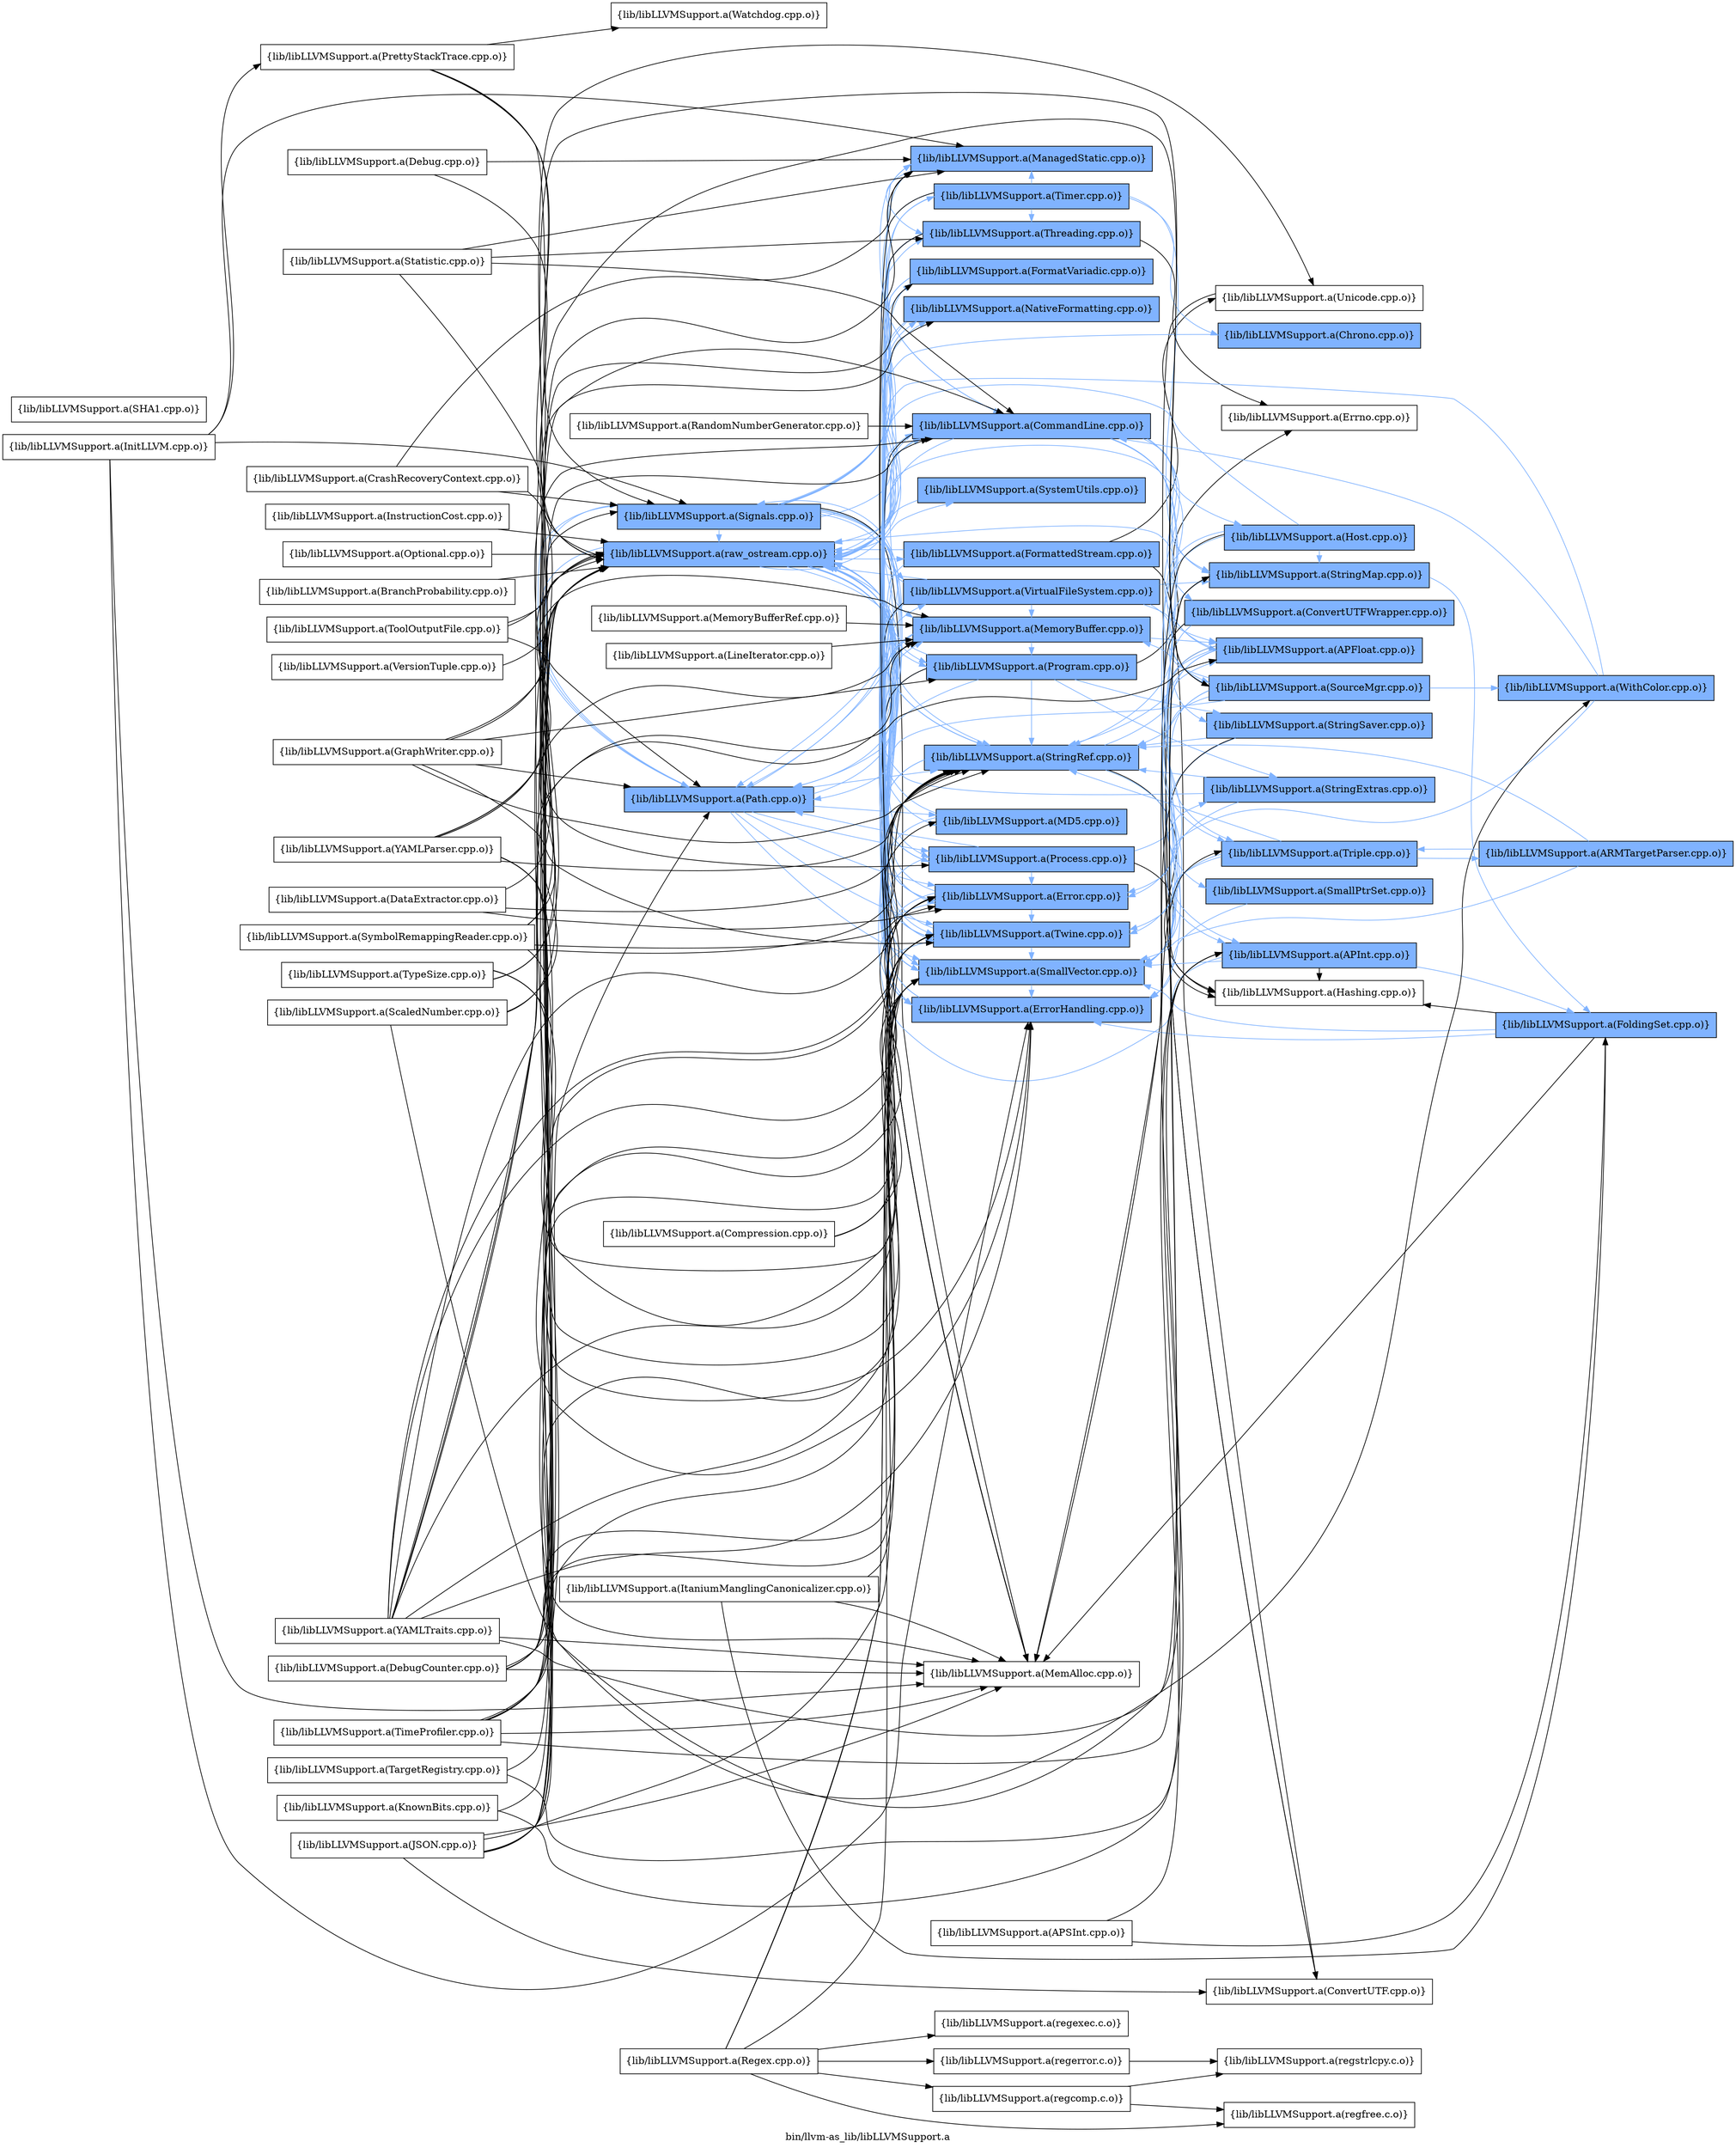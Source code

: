 digraph "bin/llvm-as_lib/libLLVMSupport.a" {
	label="bin/llvm-as_lib/libLLVMSupport.a";
	rankdir=LR;
	{ rank=same; Node0x55ff52285d58;  }
	{ rank=same; Node0x55ff52288a58; Node0x55ff522891d8; Node0x55ff52288d78;  }
	{ rank=same; Node0x55ff52287d88; Node0x55ff52281578; Node0x55ff52282298; Node0x55ff5228b168; Node0x55ff5228a4e8; Node0x55ff52289db8; Node0x55ff52289688; Node0x55ff522895e8; Node0x55ff52286348; Node0x55ff52289548; Node0x55ff52282b58; Node0x55ff52286a78; Node0x55ff52289098; Node0x55ff52286fc8; Node0x55ff522844a8; Node0x55ff52284548; Node0x55ff52289f98; Node0x55ff5228ab78; Node0x55ff522812f8;  }
	{ rank=same; Node0x55ff52286398; Node0x55ff52283788; Node0x55ff52289868; Node0x55ff5228ac18; Node0x55ff5228a588; Node0x55ff52289278; Node0x55ff52286a28; Node0x55ff52289d18; Node0x55ff5228b208; Node0x55ff522867a8; Node0x55ff52284c78; Node0x55ff52285678; Node0x55ff52282b08; Node0x55ff522836e8; Node0x55ff52289188;  }
	{ rank=same; Node0x55ff52285d58;  }
	{ rank=same; Node0x55ff52288a58; Node0x55ff522891d8; Node0x55ff52288d78;  }
	{ rank=same; Node0x55ff52287d88; Node0x55ff52281578; Node0x55ff52282298; Node0x55ff5228b168; Node0x55ff5228a4e8; Node0x55ff52289db8; Node0x55ff52289688; Node0x55ff522895e8; Node0x55ff52286348; Node0x55ff52289548; Node0x55ff52282b58; Node0x55ff52286a78; Node0x55ff52289098; Node0x55ff52286fc8; Node0x55ff522844a8; Node0x55ff52284548; Node0x55ff52289f98; Node0x55ff5228ab78; Node0x55ff522812f8;  }
	{ rank=same; Node0x55ff52286398; Node0x55ff52283788; Node0x55ff52289868; Node0x55ff5228ac18; Node0x55ff5228a588; Node0x55ff52289278; Node0x55ff52286a28; Node0x55ff52289d18; Node0x55ff5228b208; Node0x55ff522867a8; Node0x55ff52284c78; Node0x55ff52285678; Node0x55ff52282b08; Node0x55ff522836e8; Node0x55ff52289188;  }

	Node0x55ff52285d58 [shape=record,shape=box,group=0,label="{lib/libLLVMSupport.a(ToolOutputFile.cpp.o)}"];
	Node0x55ff52285d58 -> Node0x55ff52288a58;
	Node0x55ff52285d58 -> Node0x55ff522891d8;
	Node0x55ff52285d58 -> Node0x55ff52288d78;
	Node0x55ff52284548 [shape=record,shape=box,group=1,style=filled,fillcolor="0.600000 0.5 1",label="{lib/libLLVMSupport.a(CommandLine.cpp.o)}"];
	Node0x55ff52284548 -> Node0x55ff52285678[color="0.600000 0.5 1"];
	Node0x55ff52284548 -> Node0x55ff52287d88[color="0.600000 0.5 1"];
	Node0x55ff52284548 -> Node0x55ff52286a78[color="0.600000 0.5 1"];
	Node0x55ff52284548 -> Node0x55ff52286a28[color="0.600000 0.5 1"];
	Node0x55ff52284548 -> Node0x55ff52282b08[color="0.600000 0.5 1"];
	Node0x55ff52284548 -> Node0x55ff52281578[color="0.600000 0.5 1"];
	Node0x55ff52284548 -> Node0x55ff52282298[color="0.600000 0.5 1"];
	Node0x55ff52284548 -> Node0x55ff52289f98[color="0.600000 0.5 1"];
	Node0x55ff52284548 -> Node0x55ff5228ab78;
	Node0x55ff52284548 -> Node0x55ff522836e8[color="0.600000 0.5 1"];
	Node0x55ff52284548 -> Node0x55ff522895e8[color="0.600000 0.5 1"];
	Node0x55ff52284548 -> Node0x55ff5228b208[color="0.600000 0.5 1"];
	Node0x55ff52284548 -> Node0x55ff5228a588[color="0.600000 0.5 1"];
	Node0x55ff52284548 -> Node0x55ff52286fc8[color="0.600000 0.5 1"];
	Node0x55ff52284548 -> Node0x55ff52288a58[color="0.600000 0.5 1"];
	Node0x55ff52284548 -> Node0x55ff52289188[color="0.600000 0.5 1"];
	Node0x55ff52284548 -> Node0x55ff522891d8[color="0.600000 0.5 1"];
	Node0x55ff52284548 -> Node0x55ff52289548[color="0.600000 0.5 1"];
	Node0x55ff52287068 [shape=record,shape=box,group=0,label="{lib/libLLVMSupport.a(InitLLVM.cpp.o)}"];
	Node0x55ff52287068 -> Node0x55ff52282298;
	Node0x55ff52287068 -> Node0x55ff52289f98;
	Node0x55ff52287068 -> Node0x55ff5228ab78;
	Node0x55ff52287068 -> Node0x55ff52283738;
	Node0x55ff52287068 -> Node0x55ff52288d78;
	Node0x55ff52289f98 [shape=record,shape=box,group=1,style=filled,fillcolor="0.600000 0.5 1",label="{lib/libLLVMSupport.a(ManagedStatic.cpp.o)}"];
	Node0x55ff52289f98 -> Node0x55ff522812f8[color="0.600000 0.5 1"];
	Node0x55ff5228ab78 [shape=record,shape=box,group=0,label="{lib/libLLVMSupport.a(MemAlloc.cpp.o)}"];
	Node0x55ff52289d18 [shape=record,shape=box,group=1,style=filled,fillcolor="0.600000 0.5 1",label="{lib/libLLVMSupport.a(SourceMgr.cpp.o)}"];
	Node0x55ff52289d18 -> Node0x55ff52287d88[color="0.600000 0.5 1"];
	Node0x55ff52289d18 -> Node0x55ff52287298[color="0.600000 0.5 1"];
	Node0x55ff52289d18 -> Node0x55ff52289098[color="0.600000 0.5 1"];
	Node0x55ff52289d18 -> Node0x55ff522895e8[color="0.600000 0.5 1"];
	Node0x55ff52289d18 -> Node0x55ff52286fc8[color="0.600000 0.5 1"];
	Node0x55ff52289d18 -> Node0x55ff52288a58[color="0.600000 0.5 1"];
	Node0x55ff52289d18 -> Node0x55ff522891d8[color="0.600000 0.5 1"];
	Node0x55ff52286348 [shape=record,shape=box,group=1,style=filled,fillcolor="0.600000 0.5 1",label="{lib/libLLVMSupport.a(SystemUtils.cpp.o)}"];
	Node0x55ff52286348 -> Node0x55ff52288a58[color="0.600000 0.5 1"];
	Node0x55ff52288a58 [shape=record,shape=box,group=1,style=filled,fillcolor="0.600000 0.5 1",label="{lib/libLLVMSupport.a(raw_ostream.cpp.o)}"];
	Node0x55ff52288a58 -> Node0x55ff52287d88[color="0.600000 0.5 1"];
	Node0x55ff52288a58 -> Node0x55ff52281578[color="0.600000 0.5 1"];
	Node0x55ff52288a58 -> Node0x55ff52282298[color="0.600000 0.5 1"];
	Node0x55ff52288a58 -> Node0x55ff5228b168[color="0.600000 0.5 1"];
	Node0x55ff52288a58 -> Node0x55ff5228a4e8[color="0.600000 0.5 1"];
	Node0x55ff52288a58 -> Node0x55ff52289db8[color="0.600000 0.5 1"];
	Node0x55ff52288a58 -> Node0x55ff52289688[color="0.600000 0.5 1"];
	Node0x55ff52288a58 -> Node0x55ff522895e8[color="0.600000 0.5 1"];
	Node0x55ff52288a58 -> Node0x55ff52286348[color="0.600000 0.5 1"];
	Node0x55ff52288a58 -> Node0x55ff522891d8[color="0.600000 0.5 1"];
	Node0x55ff52288a58 -> Node0x55ff52289548[color="0.600000 0.5 1"];
	Node0x55ff52288a58 -> Node0x55ff52282b58[color="0.600000 0.5 1"];
	Node0x55ff52286a28 [shape=record,shape=box,group=1,style=filled,fillcolor="0.600000 0.5 1",label="{lib/libLLVMSupport.a(APFloat.cpp.o)}"];
	Node0x55ff52286a28 -> Node0x55ff522867a8[color="0.600000 0.5 1"];
	Node0x55ff52286a28 -> Node0x55ff52281578[color="0.600000 0.5 1"];
	Node0x55ff52286a28 -> Node0x55ff52289868;
	Node0x55ff52286a28 -> Node0x55ff522895e8[color="0.600000 0.5 1"];
	Node0x55ff52286a28 -> Node0x55ff52286fc8[color="0.600000 0.5 1"];
	Node0x55ff52286a28 -> Node0x55ff52288a58[color="0.600000 0.5 1"];
	Node0x55ff52289098 [shape=record,shape=box,group=1,style=filled,fillcolor="0.600000 0.5 1",label="{lib/libLLVMSupport.a(MemoryBuffer.cpp.o)}"];
	Node0x55ff52289098 -> Node0x55ff52287d88[color="0.600000 0.5 1"];
	Node0x55ff52289098 -> Node0x55ff52286a28[color="0.600000 0.5 1"];
	Node0x55ff52289098 -> Node0x55ff52281578[color="0.600000 0.5 1"];
	Node0x55ff52289098 -> Node0x55ff522895e8[color="0.600000 0.5 1"];
	Node0x55ff52289098 -> Node0x55ff522891d8[color="0.600000 0.5 1"];
	Node0x55ff52289098 -> Node0x55ff52289548[color="0.600000 0.5 1"];
	Node0x55ff52289098 -> Node0x55ff52282b58[color="0.600000 0.5 1"];
	Node0x55ff522895e8 [shape=record,shape=box,group=1,style=filled,fillcolor="0.600000 0.5 1",label="{lib/libLLVMSupport.a(SmallVector.cpp.o)}"];
	Node0x55ff522895e8 -> Node0x55ff52282298[color="0.600000 0.5 1"];
	Node0x55ff522867a8 [shape=record,shape=box,group=1,style=filled,fillcolor="0.600000 0.5 1",label="{lib/libLLVMSupport.a(APInt.cpp.o)}"];
	Node0x55ff522867a8 -> Node0x55ff5228aa38[color="0.600000 0.5 1"];
	Node0x55ff522867a8 -> Node0x55ff52289868;
	Node0x55ff522867a8 -> Node0x55ff522895e8[color="0.600000 0.5 1"];
	Node0x55ff522867a8 -> Node0x55ff52288a58[color="0.600000 0.5 1"];
	Node0x55ff52286cf8 [shape=record,shape=box,group=0,label="{lib/libLLVMSupport.a(APSInt.cpp.o)}"];
	Node0x55ff52286cf8 -> Node0x55ff522867a8;
	Node0x55ff52286cf8 -> Node0x55ff5228aa38;
	Node0x55ff52288508 [shape=record,shape=box,group=0,label="{lib/libLLVMSupport.a(TypeSize.cpp.o)}"];
	Node0x55ff52288508 -> Node0x55ff52287298;
	Node0x55ff52288508 -> Node0x55ff52284548;
	Node0x55ff52288508 -> Node0x55ff52282298;
	Node0x55ff52288508 -> Node0x55ff52288a58;
	Node0x55ff52289db8 [shape=record,shape=box,group=1,style=filled,fillcolor="0.600000 0.5 1",label="{lib/libLLVMSupport.a(MD5.cpp.o)}"];
	Node0x55ff52289db8 -> Node0x55ff522895e8[color="0.600000 0.5 1"];
	Node0x55ff52289db8 -> Node0x55ff52288a58[color="0.600000 0.5 1"];
	Node0x55ff522836e8 [shape=record,shape=box,group=1,style=filled,fillcolor="0.600000 0.5 1",label="{lib/libLLVMSupport.a(SmallPtrSet.cpp.o)}"];
	Node0x55ff522836e8 -> Node0x55ff52282298[color="0.600000 0.5 1"];
	Node0x55ff5228b208 [shape=record,shape=box,group=1,style=filled,fillcolor="0.600000 0.5 1",label="{lib/libLLVMSupport.a(StringMap.cpp.o)}"];
	Node0x55ff5228b208 -> Node0x55ff52282298[color="0.600000 0.5 1"];
	Node0x55ff5228b208 -> Node0x55ff5228aa38[color="0.600000 0.5 1"];
	Node0x55ff5228a588 [shape=record,shape=box,group=1,style=filled,fillcolor="0.600000 0.5 1",label="{lib/libLLVMSupport.a(StringSaver.cpp.o)}"];
	Node0x55ff5228a588 -> Node0x55ff5228ab78;
	Node0x55ff5228a588 -> Node0x55ff522895e8[color="0.600000 0.5 1"];
	Node0x55ff5228a588 -> Node0x55ff52286fc8[color="0.600000 0.5 1"];
	Node0x55ff52285678 [shape=record,shape=box,group=1,style=filled,fillcolor="0.600000 0.5 1",label="{lib/libLLVMSupport.a(Triple.cpp.o)}"];
	Node0x55ff52285678 -> Node0x55ff52284f98[color="0.600000 0.5 1"];
	Node0x55ff52285678 -> Node0x55ff52287d88[color="0.600000 0.5 1"];
	Node0x55ff52285678 -> Node0x55ff522895e8[color="0.600000 0.5 1"];
	Node0x55ff52285678 -> Node0x55ff52286fc8[color="0.600000 0.5 1"];
	Node0x55ff52281578 [shape=record,shape=box,group=1,style=filled,fillcolor="0.600000 0.5 1",label="{lib/libLLVMSupport.a(Error.cpp.o)}"];
	Node0x55ff52281578 -> Node0x55ff52287d88[color="0.600000 0.5 1"];
	Node0x55ff52281578 -> Node0x55ff52282298[color="0.600000 0.5 1"];
	Node0x55ff52281578 -> Node0x55ff52289f98[color="0.600000 0.5 1"];
	Node0x55ff52281578 -> Node0x55ff522895e8[color="0.600000 0.5 1"];
	Node0x55ff52281578 -> Node0x55ff52288a58[color="0.600000 0.5 1"];
	Node0x55ff52282298 [shape=record,shape=box,group=1,style=filled,fillcolor="0.600000 0.5 1",label="{lib/libLLVMSupport.a(ErrorHandling.cpp.o)}"];
	Node0x55ff52282298 -> Node0x55ff52287d88[color="0.600000 0.5 1"];
	Node0x55ff52282298 -> Node0x55ff52288a58[color="0.600000 0.5 1"];
	Node0x55ff52282298 -> Node0x55ff52288d78[color="0.600000 0.5 1"];
	Node0x55ff52282338 [shape=record,shape=box,group=0,label="{lib/libLLVMSupport.a(SHA1.cpp.o)}"];
	Node0x55ff52286fc8 [shape=record,shape=box,group=1,style=filled,fillcolor="0.600000 0.5 1",label="{lib/libLLVMSupport.a(StringRef.cpp.o)}"];
	Node0x55ff52286fc8 -> Node0x55ff52286a28[color="0.600000 0.5 1"];
	Node0x55ff52286fc8 -> Node0x55ff522867a8[color="0.600000 0.5 1"];
	Node0x55ff52286fc8 -> Node0x55ff52281578[color="0.600000 0.5 1"];
	Node0x55ff52286fc8 -> Node0x55ff52289868;
	Node0x55ff52286fc8 -> Node0x55ff522895e8[color="0.600000 0.5 1"];
	Node0x55ff522899a8 [shape=record,shape=box,group=0,label="{lib/libLLVMSupport.a(TargetRegistry.cpp.o)}"];
	Node0x55ff522899a8 -> Node0x55ff52285678;
	Node0x55ff522899a8 -> Node0x55ff52288a58;
	Node0x55ff5228b168 [shape=record,shape=box,group=1,style=filled,fillcolor="0.600000 0.5 1",label="{lib/libLLVMSupport.a(FormattedStream.cpp.o)}"];
	Node0x55ff5228b168 -> Node0x55ff52286398;
	Node0x55ff5228b168 -> Node0x55ff52283788;
	Node0x55ff5228b168 -> Node0x55ff522895e8[color="0.600000 0.5 1"];
	Node0x55ff5228b168 -> Node0x55ff52288a58[color="0.600000 0.5 1"];
	Node0x55ff5228ac18 [shape=record,shape=box,group=1,style=filled,fillcolor="0.600000 0.5 1",label="{lib/libLLVMSupport.a(StringExtras.cpp.o)}"];
	Node0x55ff5228ac18 -> Node0x55ff522895e8[color="0.600000 0.5 1"];
	Node0x55ff5228ac18 -> Node0x55ff52286fc8[color="0.600000 0.5 1"];
	Node0x55ff5228ac18 -> Node0x55ff52288a58[color="0.600000 0.5 1"];
	Node0x55ff5228aa38 [shape=record,shape=box,group=1,style=filled,fillcolor="0.600000 0.5 1",label="{lib/libLLVMSupport.a(FoldingSet.cpp.o)}"];
	Node0x55ff5228aa38 -> Node0x55ff52282298[color="0.600000 0.5 1"];
	Node0x55ff5228aa38 -> Node0x55ff52289868;
	Node0x55ff5228aa38 -> Node0x55ff5228ab78;
	Node0x55ff5228aa38 -> Node0x55ff522895e8[color="0.600000 0.5 1"];
	Node0x55ff52287d88 [shape=record,shape=box,group=1,style=filled,fillcolor="0.600000 0.5 1",label="{lib/libLLVMSupport.a(Twine.cpp.o)}"];
	Node0x55ff52287d88 -> Node0x55ff522895e8[color="0.600000 0.5 1"];
	Node0x55ff52287d88 -> Node0x55ff52288a58[color="0.600000 0.5 1"];
	Node0x55ff52283058 [shape=record,shape=box,group=0,label="{lib/libLLVMSupport.a(Regex.cpp.o)}"];
	Node0x55ff52283058 -> Node0x55ff52287d88;
	Node0x55ff52283058 -> Node0x55ff522895e8;
	Node0x55ff52283058 -> Node0x55ff52286fc8;
	Node0x55ff52283058 -> Node0x55ff52286438;
	Node0x55ff52283058 -> Node0x55ff522871a8;
	Node0x55ff52283058 -> Node0x55ff52287428;
	Node0x55ff52283058 -> Node0x55ff5228a998;
	Node0x55ff52289868 [shape=record,shape=box,group=0,label="{lib/libLLVMSupport.a(Hashing.cpp.o)}"];
	Node0x55ff522891d8 [shape=record,shape=box,group=1,style=filled,fillcolor="0.600000 0.5 1",label="{lib/libLLVMSupport.a(Path.cpp.o)}"];
	Node0x55ff522891d8 -> Node0x55ff52287d88[color="0.600000 0.5 1"];
	Node0x55ff522891d8 -> Node0x55ff52286a78[color="0.600000 0.5 1"];
	Node0x55ff522891d8 -> Node0x55ff52281578[color="0.600000 0.5 1"];
	Node0x55ff522891d8 -> Node0x55ff52289098[color="0.600000 0.5 1"];
	Node0x55ff522891d8 -> Node0x55ff52289db8[color="0.600000 0.5 1"];
	Node0x55ff522891d8 -> Node0x55ff522895e8[color="0.600000 0.5 1"];
	Node0x55ff522891d8 -> Node0x55ff52286fc8[color="0.600000 0.5 1"];
	Node0x55ff522891d8 -> Node0x55ff52289548[color="0.600000 0.5 1"];
	Node0x55ff522891d8 -> Node0x55ff52288d78[color="0.600000 0.5 1"];
	Node0x55ff522812f8 [shape=record,shape=box,group=1,style=filled,fillcolor="0.600000 0.5 1",label="{lib/libLLVMSupport.a(Threading.cpp.o)}"];
	Node0x55ff522812f8 -> Node0x55ff52287d88[color="0.600000 0.5 1"];
	Node0x55ff522812f8 -> Node0x55ff52282298[color="0.600000 0.5 1"];
	Node0x55ff522812f8 -> Node0x55ff5228ab78;
	Node0x55ff522812f8 -> Node0x55ff522895e8[color="0.600000 0.5 1"];
	Node0x55ff522812f8 -> Node0x55ff52286fc8[color="0.600000 0.5 1"];
	Node0x55ff522812f8 -> Node0x55ff52289278;
	Node0x55ff52283738 [shape=record,shape=box,group=0,label="{lib/libLLVMSupport.a(PrettyStackTrace.cpp.o)}"];
	Node0x55ff52283738 -> Node0x55ff522895e8;
	Node0x55ff52283738 -> Node0x55ff52288a58;
	Node0x55ff52283738 -> Node0x55ff52288d78;
	Node0x55ff52283738 -> Node0x55ff5228abc8;
	Node0x55ff5228a4e8 [shape=record,shape=box,group=1,style=filled,fillcolor="0.600000 0.5 1",label="{lib/libLLVMSupport.a(FormatVariadic.cpp.o)}"];
	Node0x55ff5228a4e8 -> Node0x55ff522895e8[color="0.600000 0.5 1"];
	Node0x55ff5228a4e8 -> Node0x55ff52286fc8[color="0.600000 0.5 1"];
	Node0x55ff52289688 [shape=record,shape=box,group=1,style=filled,fillcolor="0.600000 0.5 1",label="{lib/libLLVMSupport.a(NativeFormatting.cpp.o)}"];
	Node0x55ff52289688 -> Node0x55ff522895e8[color="0.600000 0.5 1"];
	Node0x55ff52289688 -> Node0x55ff52288a58[color="0.600000 0.5 1"];
	Node0x55ff52284c78 [shape=record,shape=box,group=1,style=filled,fillcolor="0.600000 0.5 1",label="{lib/libLLVMSupport.a(Chrono.cpp.o)}"];
	Node0x55ff52284c78 -> Node0x55ff52288a58[color="0.600000 0.5 1"];
	Node0x55ff52286a78 [shape=record,shape=box,group=1,style=filled,fillcolor="0.600000 0.5 1",label="{lib/libLLVMSupport.a(VirtualFileSystem.cpp.o)}"];
	Node0x55ff52286a78 -> Node0x55ff52287d88[color="0.600000 0.5 1"];
	Node0x55ff52286a78 -> Node0x55ff52286a28[color="0.600000 0.5 1"];
	Node0x55ff52286a78 -> Node0x55ff52284548[color="0.600000 0.5 1"];
	Node0x55ff52286a78 -> Node0x55ff52281578[color="0.600000 0.5 1"];
	Node0x55ff52286a78 -> Node0x55ff5228ab78;
	Node0x55ff52286a78 -> Node0x55ff52289098[color="0.600000 0.5 1"];
	Node0x55ff52286a78 -> Node0x55ff522895e8[color="0.600000 0.5 1"];
	Node0x55ff52286a78 -> Node0x55ff52289d18[color="0.600000 0.5 1"];
	Node0x55ff52286a78 -> Node0x55ff5228b208[color="0.600000 0.5 1"];
	Node0x55ff52286a78 -> Node0x55ff52286fc8[color="0.600000 0.5 1"];
	Node0x55ff52286a78 -> Node0x55ff52288a58[color="0.600000 0.5 1"];
	Node0x55ff52286a78 -> Node0x55ff522891d8[color="0.600000 0.5 1"];
	Node0x55ff52282b08 [shape=record,shape=box,group=1,style=filled,fillcolor="0.600000 0.5 1",label="{lib/libLLVMSupport.a(ConvertUTFWrapper.cpp.o)}"];
	Node0x55ff52282b08 -> Node0x55ff52283788;
	Node0x55ff52282b08 -> Node0x55ff522895e8[color="0.600000 0.5 1"];
	Node0x55ff52289188 [shape=record,shape=box,group=1,style=filled,fillcolor="0.600000 0.5 1",label="{lib/libLLVMSupport.a(Host.cpp.o)}"];
	Node0x55ff52289188 -> Node0x55ff52285678[color="0.600000 0.5 1"];
	Node0x55ff52289188 -> Node0x55ff5228ab78;
	Node0x55ff52289188 -> Node0x55ff5228b208[color="0.600000 0.5 1"];
	Node0x55ff52289188 -> Node0x55ff52286fc8[color="0.600000 0.5 1"];
	Node0x55ff52289188 -> Node0x55ff52288a58[color="0.600000 0.5 1"];
	Node0x55ff52289548 [shape=record,shape=box,group=1,style=filled,fillcolor="0.600000 0.5 1",label="{lib/libLLVMSupport.a(Process.cpp.o)}"];
	Node0x55ff52289548 -> Node0x55ff52281578[color="0.600000 0.5 1"];
	Node0x55ff52289548 -> Node0x55ff52289868;
	Node0x55ff52289548 -> Node0x55ff52289f98[color="0.600000 0.5 1"];
	Node0x55ff52289548 -> Node0x55ff522895e8[color="0.600000 0.5 1"];
	Node0x55ff52289548 -> Node0x55ff5228ac18[color="0.600000 0.5 1"];
	Node0x55ff52289548 -> Node0x55ff522891d8[color="0.600000 0.5 1"];
	Node0x55ff52283788 [shape=record,shape=box,group=0,label="{lib/libLLVMSupport.a(ConvertUTF.cpp.o)}"];
	Node0x55ff52283198 [shape=record,shape=box,group=0,label="{lib/libLLVMSupport.a(Debug.cpp.o)}"];
	Node0x55ff52283198 -> Node0x55ff52289f98;
	Node0x55ff52283198 -> Node0x55ff52288a58;
	Node0x55ff52288d78 [shape=record,shape=box,group=1,style=filled,fillcolor="0.600000 0.5 1",label="{lib/libLLVMSupport.a(Signals.cpp.o)}"];
	Node0x55ff52288d78 -> Node0x55ff522844a8[color="0.600000 0.5 1"];
	Node0x55ff52288d78 -> Node0x55ff52287d88[color="0.600000 0.5 1"];
	Node0x55ff52288d78 -> Node0x55ff52284548[color="0.600000 0.5 1"];
	Node0x55ff52288d78 -> Node0x55ff52282298[color="0.600000 0.5 1"];
	Node0x55ff52288d78 -> Node0x55ff5228a4e8[color="0.600000 0.5 1"];
	Node0x55ff52288d78 -> Node0x55ff52289f98[color="0.600000 0.5 1"];
	Node0x55ff52288d78 -> Node0x55ff5228ab78;
	Node0x55ff52288d78 -> Node0x55ff52289098[color="0.600000 0.5 1"];
	Node0x55ff52288d78 -> Node0x55ff52289688[color="0.600000 0.5 1"];
	Node0x55ff52288d78 -> Node0x55ff522895e8[color="0.600000 0.5 1"];
	Node0x55ff52288d78 -> Node0x55ff52286fc8[color="0.600000 0.5 1"];
	Node0x55ff52288d78 -> Node0x55ff52288a58[color="0.600000 0.5 1"];
	Node0x55ff52288d78 -> Node0x55ff522891d8[color="0.600000 0.5 1"];
	Node0x55ff52288d78 -> Node0x55ff52282b58[color="0.600000 0.5 1"];
	Node0x55ff52288d78 -> Node0x55ff522812f8[color="0.600000 0.5 1"];
	Node0x55ff52286398 [shape=record,shape=box,group=0,label="{lib/libLLVMSupport.a(Unicode.cpp.o)}"];
	Node0x55ff52286398 -> Node0x55ff52283788;
	Node0x55ff5228a768 [shape=record,shape=box,group=0,label="{lib/libLLVMSupport.a(InstructionCost.cpp.o)}"];
	Node0x55ff5228a768 -> Node0x55ff52288a58;
	Node0x55ff52282b58 [shape=record,shape=box,group=1,style=filled,fillcolor="0.600000 0.5 1",label="{lib/libLLVMSupport.a(Program.cpp.o)}"];
	Node0x55ff52282b58 -> Node0x55ff5228ab78;
	Node0x55ff52282b58 -> Node0x55ff522895e8[color="0.600000 0.5 1"];
	Node0x55ff52282b58 -> Node0x55ff5228ac18[color="0.600000 0.5 1"];
	Node0x55ff52282b58 -> Node0x55ff5228a588[color="0.600000 0.5 1"];
	Node0x55ff52282b58 -> Node0x55ff52286fc8[color="0.600000 0.5 1"];
	Node0x55ff52282b58 -> Node0x55ff52288a58[color="0.600000 0.5 1"];
	Node0x55ff52282b58 -> Node0x55ff522891d8[color="0.600000 0.5 1"];
	Node0x55ff52282b58 -> Node0x55ff52289278;
	Node0x55ff5228abc8 [shape=record,shape=box,group=0,label="{lib/libLLVMSupport.a(Watchdog.cpp.o)}"];
	Node0x55ff522829c8 [shape=record,shape=box,group=0,label="{lib/libLLVMSupport.a(RandomNumberGenerator.cpp.o)}"];
	Node0x55ff522829c8 -> Node0x55ff52284548;
	Node0x55ff52286438 [shape=record,shape=box,group=0,label="{lib/libLLVMSupport.a(regcomp.c.o)}"];
	Node0x55ff52286438 -> Node0x55ff5228a998;
	Node0x55ff52286438 -> Node0x55ff5228ab28;
	Node0x55ff522871a8 [shape=record,shape=box,group=0,label="{lib/libLLVMSupport.a(regerror.c.o)}"];
	Node0x55ff522871a8 -> Node0x55ff5228ab28;
	Node0x55ff52287428 [shape=record,shape=box,group=0,label="{lib/libLLVMSupport.a(regexec.c.o)}"];
	Node0x55ff5228a998 [shape=record,shape=box,group=0,label="{lib/libLLVMSupport.a(regfree.c.o)}"];
	Node0x55ff52287298 [shape=record,shape=box,group=1,style=filled,fillcolor="0.600000 0.5 1",label="{lib/libLLVMSupport.a(WithColor.cpp.o)}"];
	Node0x55ff52287298 -> Node0x55ff52284548[color="0.600000 0.5 1"];
	Node0x55ff52287298 -> Node0x55ff52281578[color="0.600000 0.5 1"];
	Node0x55ff52287298 -> Node0x55ff52288a58[color="0.600000 0.5 1"];
	Node0x55ff52289048 [shape=record,shape=box,group=0,label="{lib/libLLVMSupport.a(Statistic.cpp.o)}"];
	Node0x55ff52289048 -> Node0x55ff52284548;
	Node0x55ff52289048 -> Node0x55ff52289f98;
	Node0x55ff52289048 -> Node0x55ff52288a58;
	Node0x55ff52289048 -> Node0x55ff522812f8;
	Node0x55ff52286c58 [shape=record,shape=box,group=0,label="{lib/libLLVMSupport.a(TimeProfiler.cpp.o)}"];
	Node0x55ff52286c58 -> Node0x55ff52287d88;
	Node0x55ff52286c58 -> Node0x55ff52281578;
	Node0x55ff52286c58 -> Node0x55ff5228ab78;
	Node0x55ff52286c58 -> Node0x55ff522895e8;
	Node0x55ff52286c58 -> Node0x55ff5228b208;
	Node0x55ff52286c58 -> Node0x55ff52288a58;
	Node0x55ff52286c58 -> Node0x55ff522891d8;
	Node0x55ff52288738 [shape=record,shape=box,group=0,label="{lib/libLLVMSupport.a(JSON.cpp.o)}"];
	Node0x55ff52288738 -> Node0x55ff52287d88;
	Node0x55ff52288738 -> Node0x55ff52283788;
	Node0x55ff52288738 -> Node0x55ff52281578;
	Node0x55ff52288738 -> Node0x55ff5228a4e8;
	Node0x55ff52288738 -> Node0x55ff5228ab78;
	Node0x55ff52288738 -> Node0x55ff52289688;
	Node0x55ff52288738 -> Node0x55ff522895e8;
	Node0x55ff52288738 -> Node0x55ff52286fc8;
	Node0x55ff52288738 -> Node0x55ff52288a58;
	Node0x55ff522844a8 [shape=record,shape=box,group=1,style=filled,fillcolor="0.600000 0.5 1",label="{lib/libLLVMSupport.a(Timer.cpp.o)}"];
	Node0x55ff522844a8 -> Node0x55ff52284c78[color="0.600000 0.5 1"];
	Node0x55ff522844a8 -> Node0x55ff52284548[color="0.600000 0.5 1"];
	Node0x55ff522844a8 -> Node0x55ff52289f98[color="0.600000 0.5 1"];
	Node0x55ff522844a8 -> Node0x55ff5228ab78;
	Node0x55ff522844a8 -> Node0x55ff5228b208[color="0.600000 0.5 1"];
	Node0x55ff522844a8 -> Node0x55ff52288a58[color="0.600000 0.5 1"];
	Node0x55ff522844a8 -> Node0x55ff522812f8[color="0.600000 0.5 1"];
	Node0x55ff52284f98 [shape=record,shape=box,group=1,style=filled,fillcolor="0.600000 0.5 1",label="{lib/libLLVMSupport.a(ARMTargetParser.cpp.o)}"];
	Node0x55ff52284f98 -> Node0x55ff52285678[color="0.600000 0.5 1"];
	Node0x55ff52284f98 -> Node0x55ff522895e8[color="0.600000 0.5 1"];
	Node0x55ff52284f98 -> Node0x55ff52286fc8[color="0.600000 0.5 1"];
	Node0x55ff5228a2b8 [shape=record,shape=box,group=0,label="{lib/libLLVMSupport.a(YAMLParser.cpp.o)}"];
	Node0x55ff5228a2b8 -> Node0x55ff52286398;
	Node0x55ff5228a2b8 -> Node0x55ff52282298;
	Node0x55ff5228a2b8 -> Node0x55ff5228ab78;
	Node0x55ff5228a2b8 -> Node0x55ff52289098;
	Node0x55ff5228a2b8 -> Node0x55ff522895e8;
	Node0x55ff5228a2b8 -> Node0x55ff52289d18;
	Node0x55ff5228a2b8 -> Node0x55ff52286fc8;
	Node0x55ff5228a2b8 -> Node0x55ff52288a58;
	Node0x55ff5228ab28 [shape=record,shape=box,group=0,label="{lib/libLLVMSupport.a(regstrlcpy.c.o)}"];
	Node0x55ff52282dd8 [shape=record,shape=box,group=0,label="{lib/libLLVMSupport.a(CrashRecoveryContext.cpp.o)}"];
	Node0x55ff52282dd8 -> Node0x55ff52289f98;
	Node0x55ff52282dd8 -> Node0x55ff52289548;
	Node0x55ff52282dd8 -> Node0x55ff52288d78;
	Node0x55ff52289278 [shape=record,shape=box,group=0,label="{lib/libLLVMSupport.a(Errno.cpp.o)}"];
	Node0x55ff52286168 [shape=record,shape=box,group=0,label="{lib/libLLVMSupport.a(KnownBits.cpp.o)}"];
	Node0x55ff52286168 -> Node0x55ff522867a8;
	Node0x55ff52286168 -> Node0x55ff52288a58;
	Node0x55ff52287a18 [shape=record,shape=box,group=0,label="{lib/libLLVMSupport.a(Optional.cpp.o)}"];
	Node0x55ff52287a18 -> Node0x55ff52288a58;
	Node0x55ff5228a038 [shape=record,shape=box,group=0,label="{lib/libLLVMSupport.a(GraphWriter.cpp.o)}"];
	Node0x55ff5228a038 -> Node0x55ff52287d88;
	Node0x55ff5228a038 -> Node0x55ff52284548;
	Node0x55ff5228a038 -> Node0x55ff52286fc8;
	Node0x55ff5228a038 -> Node0x55ff52288a58;
	Node0x55ff5228a038 -> Node0x55ff522891d8;
	Node0x55ff5228a038 -> Node0x55ff52282b58;
	Node0x55ff5228ad58 [shape=record,shape=box,group=0,label="{lib/libLLVMSupport.a(BranchProbability.cpp.o)}"];
	Node0x55ff5228ad58 -> Node0x55ff52288a58;
	Node0x55ff52281a28 [shape=record,shape=box,group=0,label="{lib/libLLVMSupport.a(ScaledNumber.cpp.o)}"];
	Node0x55ff52281a28 -> Node0x55ff52286a28;
	Node0x55ff52281a28 -> Node0x55ff522867a8;
	Node0x55ff52281a28 -> Node0x55ff52288a58;
	Node0x55ff52289818 [shape=record,shape=box,group=0,label="{lib/libLLVMSupport.a(DebugCounter.cpp.o)}"];
	Node0x55ff52289818 -> Node0x55ff52284548;
	Node0x55ff52289818 -> Node0x55ff52289f98;
	Node0x55ff52289818 -> Node0x55ff5228ab78;
	Node0x55ff52289818 -> Node0x55ff522895e8;
	Node0x55ff52289818 -> Node0x55ff52286fc8;
	Node0x55ff52289818 -> Node0x55ff52288a58;
	Node0x55ff52283378 [shape=record,shape=box,group=0,label="{lib/libLLVMSupport.a(Compression.cpp.o)}"];
	Node0x55ff52283378 -> Node0x55ff52281578;
	Node0x55ff52283378 -> Node0x55ff522895e8;
	Node0x55ff52284db8 [shape=record,shape=box,group=0,label="{lib/libLLVMSupport.a(ItaniumManglingCanonicalizer.cpp.o)}"];
	Node0x55ff52284db8 -> Node0x55ff5228aa38;
	Node0x55ff52284db8 -> Node0x55ff5228ab78;
	Node0x55ff52284db8 -> Node0x55ff522895e8;
	Node0x55ff52284778 [shape=record,shape=box,group=0,label="{lib/libLLVMSupport.a(LineIterator.cpp.o)}"];
	Node0x55ff52284778 -> Node0x55ff52289098;
	Node0x55ff52285448 [shape=record,shape=box,group=0,label="{lib/libLLVMSupport.a(SymbolRemappingReader.cpp.o)}"];
	Node0x55ff52285448 -> Node0x55ff52287d88;
	Node0x55ff52285448 -> Node0x55ff52281578;
	Node0x55ff52285448 -> Node0x55ff52289098;
	Node0x55ff52285448 -> Node0x55ff52286fc8;
	Node0x55ff52285448 -> Node0x55ff52288a58;
	Node0x55ff52286618 [shape=record,shape=box,group=0,label="{lib/libLLVMSupport.a(DataExtractor.cpp.o)}"];
	Node0x55ff52286618 -> Node0x55ff52281578;
	Node0x55ff52286618 -> Node0x55ff52286fc8;
	Node0x55ff52286618 -> Node0x55ff52288a58;
	Node0x55ff52289e58 [shape=record,shape=box,group=0,label="{lib/libLLVMSupport.a(MemoryBufferRef.cpp.o)}"];
	Node0x55ff52289e58 -> Node0x55ff52289098;
	Node0x55ff52287dd8 [shape=record,shape=box,group=0,label="{lib/libLLVMSupport.a(YAMLTraits.cpp.o)}"];
	Node0x55ff52287dd8 -> Node0x55ff52287d88;
	Node0x55ff52287dd8 -> Node0x55ff52281578;
	Node0x55ff52287dd8 -> Node0x55ff52282298;
	Node0x55ff52287dd8 -> Node0x55ff5228ab78;
	Node0x55ff52287dd8 -> Node0x55ff52289098;
	Node0x55ff52287dd8 -> Node0x55ff52289db8;
	Node0x55ff52287dd8 -> Node0x55ff522895e8;
	Node0x55ff52287dd8 -> Node0x55ff52289d18;
	Node0x55ff52287dd8 -> Node0x55ff5228b208;
	Node0x55ff52287dd8 -> Node0x55ff52286fc8;
	Node0x55ff52287dd8 -> Node0x55ff52288a58;
	Node0x55ff52287ab8 [shape=record,shape=box,group=0,label="{lib/libLLVMSupport.a(VersionTuple.cpp.o)}"];
	Node0x55ff52287ab8 -> Node0x55ff52288a58;
}
